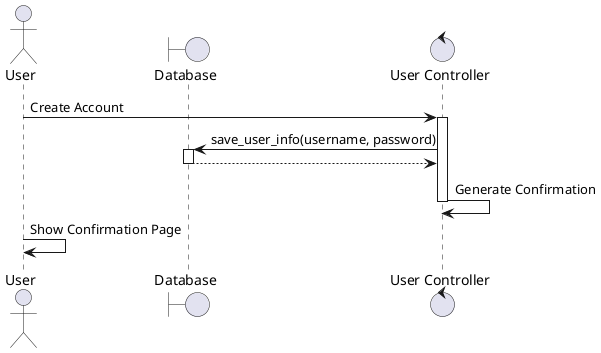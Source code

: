 @startuml User_Account_Creation

actor User
boundary "Database" as db
control "User Controller" as user_controller

User -> user_controller: Create Account
activate user_controller
user_controller -> db: save_user_info(username, password)
activate db
db --> user_controller
deactivate db
user_controller -> user_controller: Generate Confirmation
deactivate user_controller
User -> User: Show Confirmation Page

@enduml

